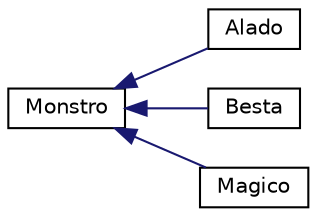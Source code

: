 digraph "Graphical Class Hierarchy"
{
  edge [fontname="Helvetica",fontsize="10",labelfontname="Helvetica",labelfontsize="10"];
  node [fontname="Helvetica",fontsize="10",shape=record];
  rankdir="LR";
  Node1 [label="Monstro",height=0.2,width=0.4,color="black", fillcolor="white", style="filled",URL="$classMonstro.html",tooltip="Classe para Monstro. "];
  Node1 -> Node2 [dir="back",color="midnightblue",fontsize="10",style="solid",fontname="Helvetica"];
  Node2 [label="Alado",height=0.2,width=0.4,color="black", fillcolor="white", style="filled",URL="$classAlado.html",tooltip="Classe para Alado. "];
  Node1 -> Node3 [dir="back",color="midnightblue",fontsize="10",style="solid",fontname="Helvetica"];
  Node3 [label="Besta",height=0.2,width=0.4,color="black", fillcolor="white", style="filled",URL="$classBesta.html",tooltip="Classe para Besta. "];
  Node1 -> Node4 [dir="back",color="midnightblue",fontsize="10",style="solid",fontname="Helvetica"];
  Node4 [label="Magico",height=0.2,width=0.4,color="black", fillcolor="white", style="filled",URL="$classMagico.html",tooltip="Classe para Magico. "];
}
